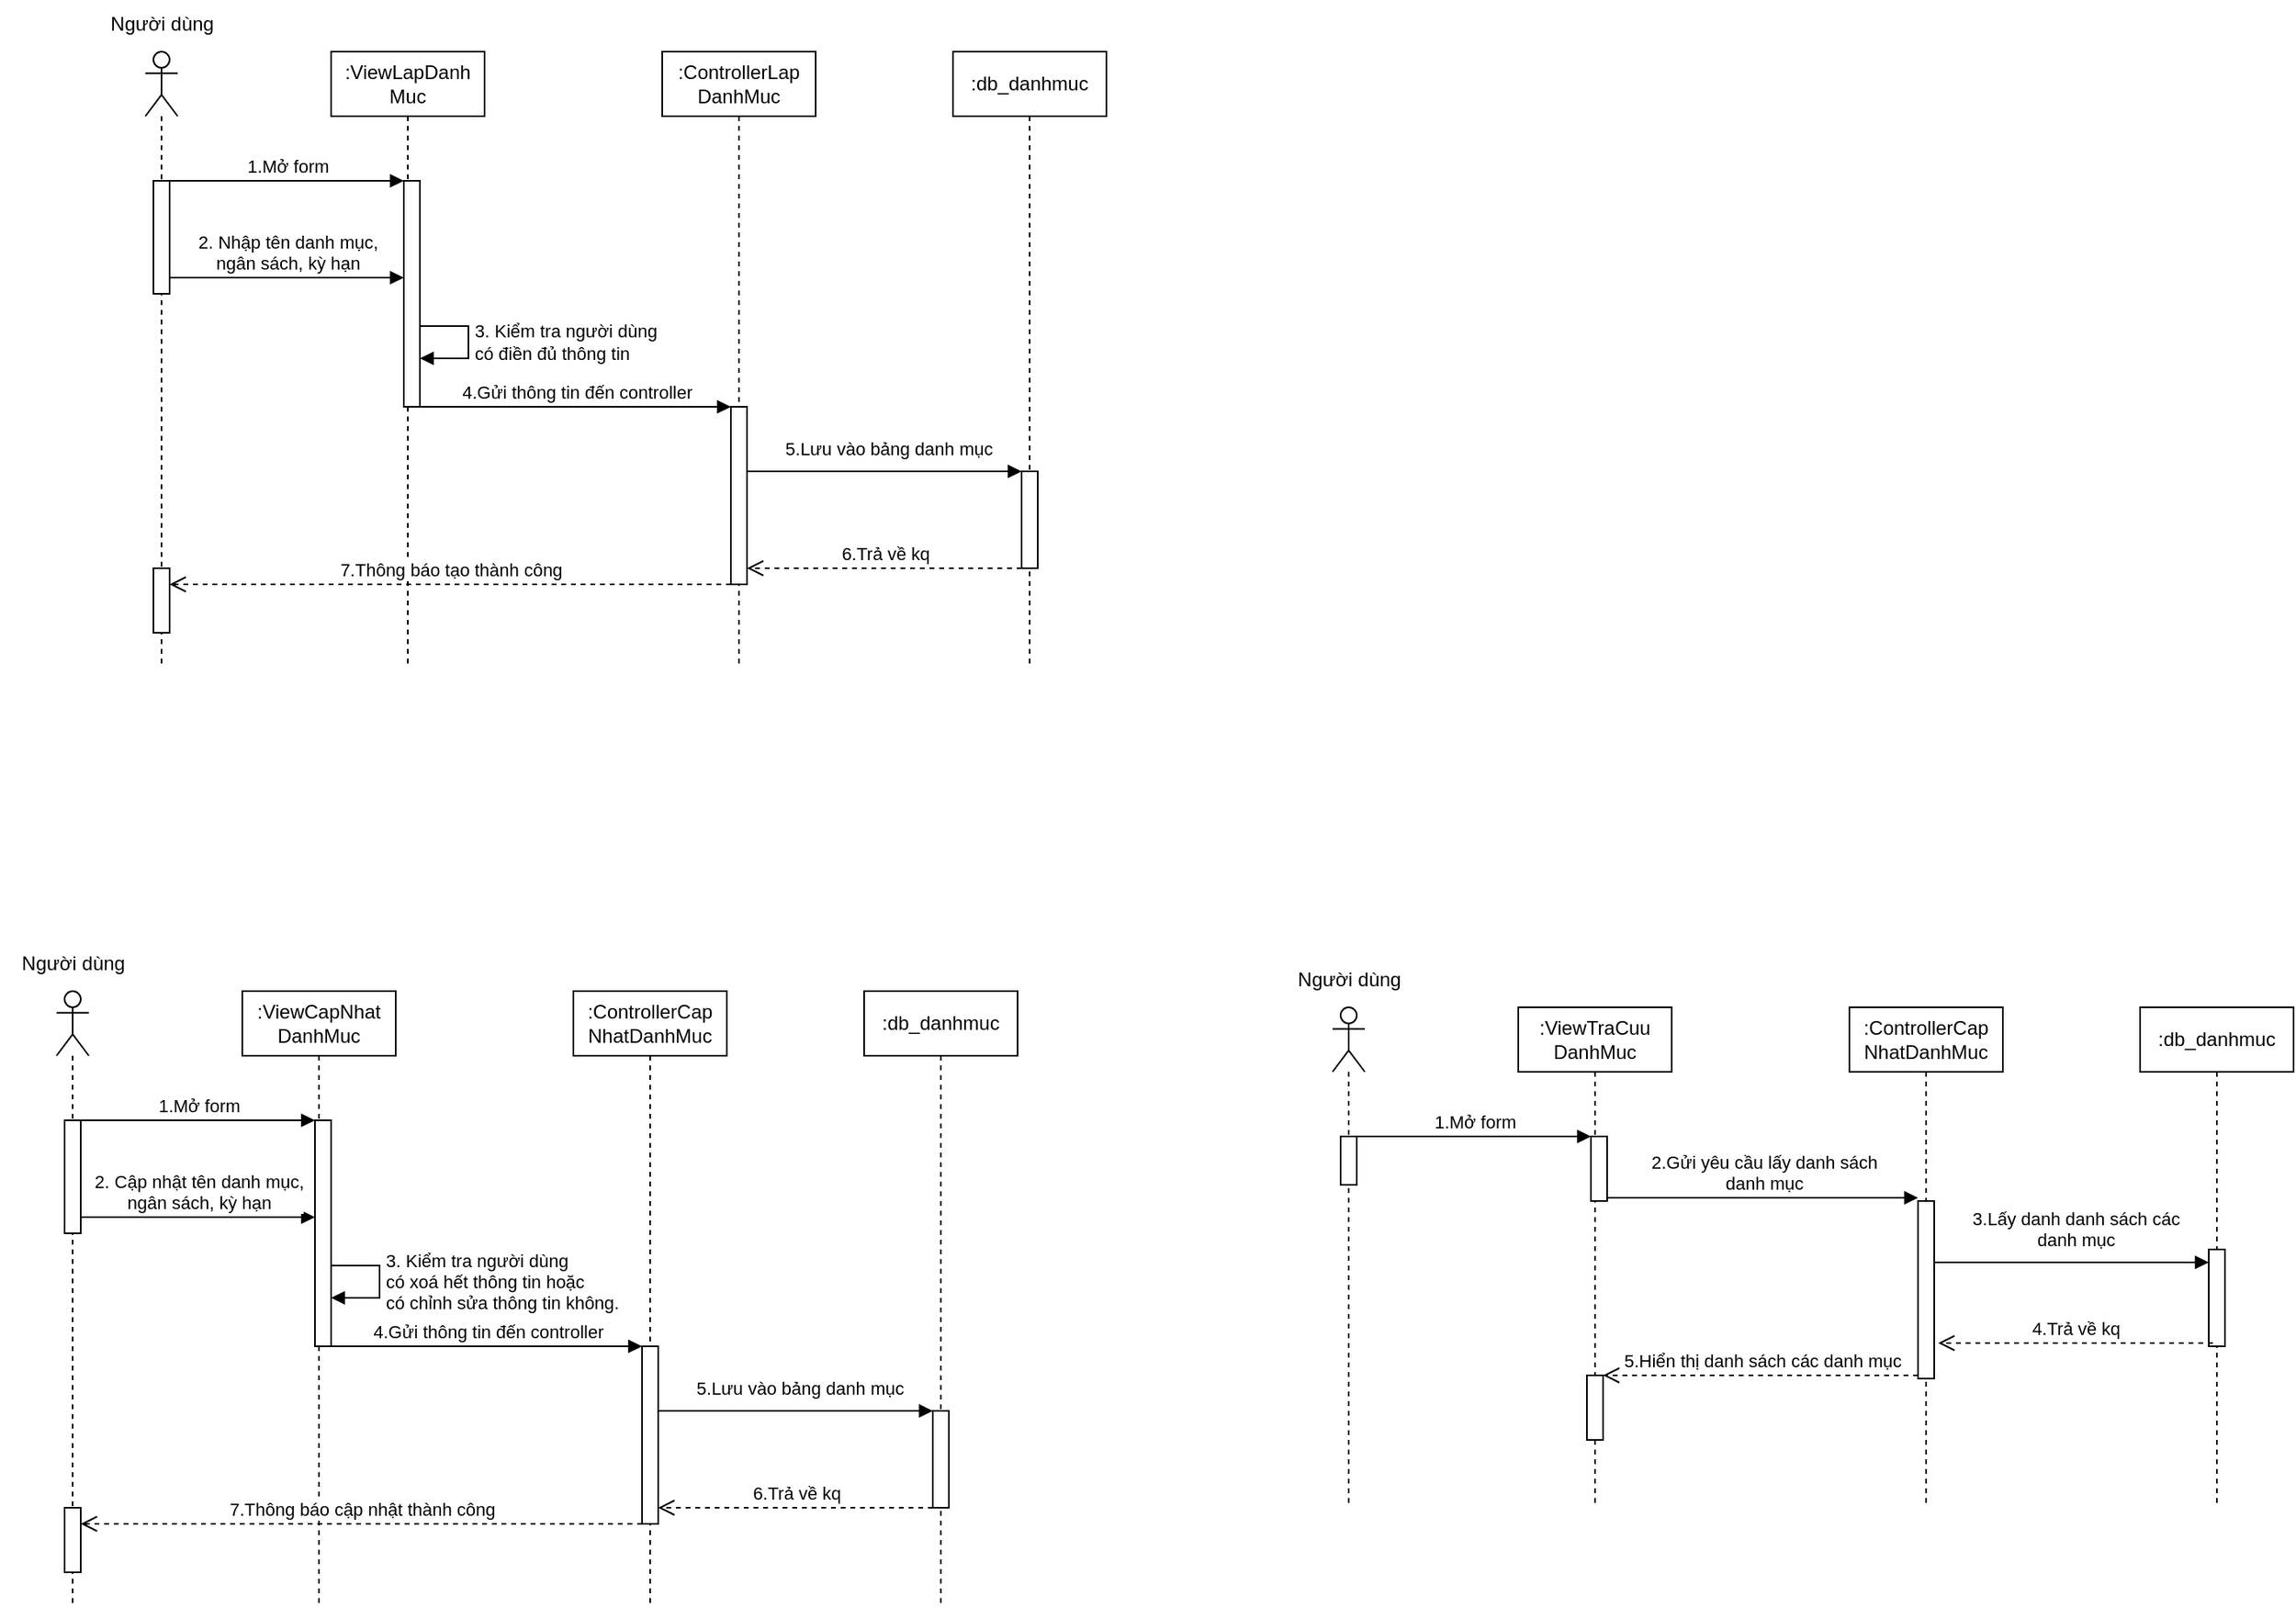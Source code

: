 <mxfile version="26.0.16">
  <diagram name="Page-1" id="Nqb4-_hJpwS22VLIAk9H">
    <mxGraphModel dx="2154" dy="1008" grid="1" gridSize="10" guides="1" tooltips="1" connect="1" arrows="1" fold="1" page="1" pageScale="1" pageWidth="850" pageHeight="1100" math="0" shadow="0">
      <root>
        <mxCell id="0" />
        <mxCell id="1" parent="0" />
        <mxCell id="1UYPP20aJdMT9HMQDUuw-1" value="" style="shape=umlLifeline;perimeter=lifelinePerimeter;whiteSpace=wrap;html=1;container=1;dropTarget=0;collapsible=0;recursiveResize=0;outlineConnect=0;portConstraint=eastwest;newEdgeStyle={&quot;curved&quot;:0,&quot;rounded&quot;:0};participant=umlActor;" parent="1" vertex="1">
          <mxGeometry x="210" y="100" width="20" height="380" as="geometry" />
        </mxCell>
        <mxCell id="1UYPP20aJdMT9HMQDUuw-8" value="" style="html=1;points=[[0,0,0,0,5],[0,1,0,0,-5],[1,0,0,0,5],[1,1,0,0,-5]];perimeter=orthogonalPerimeter;outlineConnect=0;targetShapes=umlLifeline;portConstraint=eastwest;newEdgeStyle={&quot;curved&quot;:0,&quot;rounded&quot;:0};" parent="1UYPP20aJdMT9HMQDUuw-1" vertex="1">
          <mxGeometry x="5" y="80" width="10" height="70" as="geometry" />
        </mxCell>
        <mxCell id="1UYPP20aJdMT9HMQDUuw-19" value="" style="html=1;points=[[0,0,0,0,5],[0,1,0,0,-5],[1,0,0,0,5],[1,1,0,0,-5]];perimeter=orthogonalPerimeter;outlineConnect=0;targetShapes=umlLifeline;portConstraint=eastwest;newEdgeStyle={&quot;curved&quot;:0,&quot;rounded&quot;:0};" parent="1UYPP20aJdMT9HMQDUuw-1" vertex="1">
          <mxGeometry x="5" y="320" width="10" height="40" as="geometry" />
        </mxCell>
        <mxCell id="1UYPP20aJdMT9HMQDUuw-2" value=":ViewLapDanh&lt;br&gt;Muc" style="shape=umlLifeline;perimeter=lifelinePerimeter;whiteSpace=wrap;html=1;container=1;dropTarget=0;collapsible=0;recursiveResize=0;outlineConnect=0;portConstraint=eastwest;newEdgeStyle={&quot;curved&quot;:0,&quot;rounded&quot;:0};" parent="1" vertex="1">
          <mxGeometry x="325" y="100" width="95" height="380" as="geometry" />
        </mxCell>
        <mxCell id="1UYPP20aJdMT9HMQDUuw-5" value="" style="html=1;points=[[0,0,0,0,5],[0,1,0,0,-5],[1,0,0,0,5],[1,1,0,0,-5]];perimeter=orthogonalPerimeter;outlineConnect=0;targetShapes=umlLifeline;portConstraint=eastwest;newEdgeStyle={&quot;curved&quot;:0,&quot;rounded&quot;:0};" parent="1UYPP20aJdMT9HMQDUuw-2" vertex="1">
          <mxGeometry x="45" y="80" width="10" height="140" as="geometry" />
        </mxCell>
        <mxCell id="1UYPP20aJdMT9HMQDUuw-3" value=":ControllerLap&lt;br&gt;DanhMuc" style="shape=umlLifeline;perimeter=lifelinePerimeter;whiteSpace=wrap;html=1;container=1;dropTarget=0;collapsible=0;recursiveResize=0;outlineConnect=0;portConstraint=eastwest;newEdgeStyle={&quot;curved&quot;:0,&quot;rounded&quot;:0};" parent="1" vertex="1">
          <mxGeometry x="530" y="100" width="95" height="380" as="geometry" />
        </mxCell>
        <mxCell id="1UYPP20aJdMT9HMQDUuw-15" value="" style="html=1;points=[[0,0,0,0,5],[0,1,0,0,-5],[1,0,0,0,5],[1,1,0,0,-5]];perimeter=orthogonalPerimeter;outlineConnect=0;targetShapes=umlLifeline;portConstraint=eastwest;newEdgeStyle={&quot;curved&quot;:0,&quot;rounded&quot;:0};" parent="1UYPP20aJdMT9HMQDUuw-3" vertex="1">
          <mxGeometry x="42.5" y="220" width="10" height="110" as="geometry" />
        </mxCell>
        <mxCell id="1UYPP20aJdMT9HMQDUuw-4" value=":db_danhmuc" style="shape=umlLifeline;perimeter=lifelinePerimeter;whiteSpace=wrap;html=1;container=1;dropTarget=0;collapsible=0;recursiveResize=0;outlineConnect=0;portConstraint=eastwest;newEdgeStyle={&quot;curved&quot;:0,&quot;rounded&quot;:0};" parent="1" vertex="1">
          <mxGeometry x="710" y="100" width="95" height="380" as="geometry" />
        </mxCell>
        <mxCell id="1UYPP20aJdMT9HMQDUuw-12" value="" style="html=1;points=[[0,0,0,0,5],[0,1,0,0,-5],[1,0,0,0,5],[1,1,0,0,-5]];perimeter=orthogonalPerimeter;outlineConnect=0;targetShapes=umlLifeline;portConstraint=eastwest;newEdgeStyle={&quot;curved&quot;:0,&quot;rounded&quot;:0};" parent="1UYPP20aJdMT9HMQDUuw-4" vertex="1">
          <mxGeometry x="42.5" y="260" width="10" height="60" as="geometry" />
        </mxCell>
        <mxCell id="1UYPP20aJdMT9HMQDUuw-9" value="1.Mở form" style="html=1;verticalAlign=bottom;endArrow=block;curved=0;rounded=0;" parent="1" edge="1">
          <mxGeometry relative="1" as="geometry">
            <mxPoint x="225" y="180" as="sourcePoint" />
            <mxPoint x="370" y="180" as="targetPoint" />
          </mxGeometry>
        </mxCell>
        <mxCell id="1UYPP20aJdMT9HMQDUuw-10" value="2. Nhập tên danh mục,&lt;div&gt;ngân sách, kỳ hạn&lt;/div&gt;" style="html=1;verticalAlign=bottom;endArrow=block;curved=0;rounded=0;" parent="1" edge="1">
          <mxGeometry relative="1" as="geometry">
            <mxPoint x="225" y="240" as="sourcePoint" />
            <mxPoint x="370" y="240" as="targetPoint" />
          </mxGeometry>
        </mxCell>
        <mxCell id="1UYPP20aJdMT9HMQDUuw-16" value="4.Gửi thông tin đến controller" style="html=1;verticalAlign=bottom;endArrow=block;curved=0;rounded=0;entryX=0;entryY=0;entryDx=0;entryDy=5;" parent="1" edge="1">
          <mxGeometry relative="1" as="geometry">
            <mxPoint x="380" y="320.0" as="sourcePoint" />
            <mxPoint x="572.5" y="320.0" as="targetPoint" />
          </mxGeometry>
        </mxCell>
        <mxCell id="1UYPP20aJdMT9HMQDUuw-13" value="5.Lưu vào bảng danh mục" style="html=1;verticalAlign=bottom;endArrow=block;curved=0;rounded=0;entryX=0;entryY=0;entryDx=0;entryDy=5;" parent="1" edge="1">
          <mxGeometry x="0.029" y="5" relative="1" as="geometry">
            <mxPoint x="582.5" y="360" as="sourcePoint" />
            <mxPoint x="752.5" y="360" as="targetPoint" />
            <mxPoint as="offset" />
          </mxGeometry>
        </mxCell>
        <mxCell id="1UYPP20aJdMT9HMQDUuw-14" value="6.Trả về kq" style="html=1;verticalAlign=bottom;endArrow=open;dashed=1;endSize=8;curved=0;rounded=0;exitX=0;exitY=1;exitDx=0;exitDy=-5;" parent="1" edge="1">
          <mxGeometry x="0.002" relative="1" as="geometry">
            <mxPoint x="582.5" y="420" as="targetPoint" />
            <mxPoint x="752.5" y="420" as="sourcePoint" />
            <mxPoint as="offset" />
          </mxGeometry>
        </mxCell>
        <mxCell id="1UYPP20aJdMT9HMQDUuw-17" value="7.Thông báo tạo thành công" style="html=1;verticalAlign=bottom;endArrow=open;dashed=1;endSize=8;curved=0;rounded=0;exitX=0;exitY=1;exitDx=0;exitDy=-5;" parent="1" edge="1">
          <mxGeometry relative="1" as="geometry">
            <mxPoint x="225" y="430.0" as="targetPoint" />
            <mxPoint x="572.5" y="430.0" as="sourcePoint" />
          </mxGeometry>
        </mxCell>
        <mxCell id="1UYPP20aJdMT9HMQDUuw-20" value="Người dùng" style="text;html=1;align=center;verticalAlign=middle;resizable=0;points=[];autosize=1;strokeColor=none;fillColor=none;" parent="1" vertex="1">
          <mxGeometry x="175" y="68" width="90" height="30" as="geometry" />
        </mxCell>
        <mxCell id="yItDYF09Xic0s_mpBKQD-3" value="3. Kiểm tra người dùng&lt;br&gt;có điền đủ thông tin" style="html=1;align=left;spacingLeft=2;endArrow=block;rounded=0;edgeStyle=orthogonalEdgeStyle;curved=0;rounded=0;" edge="1" parent="1">
          <mxGeometry relative="1" as="geometry">
            <mxPoint x="380" y="270" as="sourcePoint" />
            <Array as="points">
              <mxPoint x="410" y="270" />
              <mxPoint x="410" y="290" />
            </Array>
            <mxPoint x="380" y="290" as="targetPoint" />
            <mxPoint as="offset" />
          </mxGeometry>
        </mxCell>
        <mxCell id="yItDYF09Xic0s_mpBKQD-5" value="" style="shape=umlLifeline;perimeter=lifelinePerimeter;whiteSpace=wrap;html=1;container=1;dropTarget=0;collapsible=0;recursiveResize=0;outlineConnect=0;portConstraint=eastwest;newEdgeStyle={&quot;curved&quot;:0,&quot;rounded&quot;:0};participant=umlActor;" vertex="1" parent="1">
          <mxGeometry x="155" y="682" width="20" height="380" as="geometry" />
        </mxCell>
        <mxCell id="yItDYF09Xic0s_mpBKQD-6" value="" style="html=1;points=[[0,0,0,0,5],[0,1,0,0,-5],[1,0,0,0,5],[1,1,0,0,-5]];perimeter=orthogonalPerimeter;outlineConnect=0;targetShapes=umlLifeline;portConstraint=eastwest;newEdgeStyle={&quot;curved&quot;:0,&quot;rounded&quot;:0};" vertex="1" parent="yItDYF09Xic0s_mpBKQD-5">
          <mxGeometry x="5" y="80" width="10" height="70" as="geometry" />
        </mxCell>
        <mxCell id="yItDYF09Xic0s_mpBKQD-7" value="" style="html=1;points=[[0,0,0,0,5],[0,1,0,0,-5],[1,0,0,0,5],[1,1,0,0,-5]];perimeter=orthogonalPerimeter;outlineConnect=0;targetShapes=umlLifeline;portConstraint=eastwest;newEdgeStyle={&quot;curved&quot;:0,&quot;rounded&quot;:0};" vertex="1" parent="yItDYF09Xic0s_mpBKQD-5">
          <mxGeometry x="5" y="320" width="10" height="40" as="geometry" />
        </mxCell>
        <mxCell id="yItDYF09Xic0s_mpBKQD-8" value=":ViewCapNhat&lt;br&gt;DanhMuc" style="shape=umlLifeline;perimeter=lifelinePerimeter;whiteSpace=wrap;html=1;container=1;dropTarget=0;collapsible=0;recursiveResize=0;outlineConnect=0;portConstraint=eastwest;newEdgeStyle={&quot;curved&quot;:0,&quot;rounded&quot;:0};" vertex="1" parent="1">
          <mxGeometry x="270" y="682" width="95" height="380" as="geometry" />
        </mxCell>
        <mxCell id="yItDYF09Xic0s_mpBKQD-9" value="" style="html=1;points=[[0,0,0,0,5],[0,1,0,0,-5],[1,0,0,0,5],[1,1,0,0,-5]];perimeter=orthogonalPerimeter;outlineConnect=0;targetShapes=umlLifeline;portConstraint=eastwest;newEdgeStyle={&quot;curved&quot;:0,&quot;rounded&quot;:0};" vertex="1" parent="yItDYF09Xic0s_mpBKQD-8">
          <mxGeometry x="45" y="80" width="10" height="140" as="geometry" />
        </mxCell>
        <mxCell id="yItDYF09Xic0s_mpBKQD-10" value=":ControllerCap&lt;br&gt;NhatDanhMuc" style="shape=umlLifeline;perimeter=lifelinePerimeter;whiteSpace=wrap;html=1;container=1;dropTarget=0;collapsible=0;recursiveResize=0;outlineConnect=0;portConstraint=eastwest;newEdgeStyle={&quot;curved&quot;:0,&quot;rounded&quot;:0};" vertex="1" parent="1">
          <mxGeometry x="475" y="682" width="95" height="380" as="geometry" />
        </mxCell>
        <mxCell id="yItDYF09Xic0s_mpBKQD-11" value="" style="html=1;points=[[0,0,0,0,5],[0,1,0,0,-5],[1,0,0,0,5],[1,1,0,0,-5]];perimeter=orthogonalPerimeter;outlineConnect=0;targetShapes=umlLifeline;portConstraint=eastwest;newEdgeStyle={&quot;curved&quot;:0,&quot;rounded&quot;:0};" vertex="1" parent="yItDYF09Xic0s_mpBKQD-10">
          <mxGeometry x="42.5" y="220" width="10" height="110" as="geometry" />
        </mxCell>
        <mxCell id="yItDYF09Xic0s_mpBKQD-12" value=":db_danhmuc" style="shape=umlLifeline;perimeter=lifelinePerimeter;whiteSpace=wrap;html=1;container=1;dropTarget=0;collapsible=0;recursiveResize=0;outlineConnect=0;portConstraint=eastwest;newEdgeStyle={&quot;curved&quot;:0,&quot;rounded&quot;:0};" vertex="1" parent="1">
          <mxGeometry x="655" y="682" width="95" height="380" as="geometry" />
        </mxCell>
        <mxCell id="yItDYF09Xic0s_mpBKQD-13" value="" style="html=1;points=[[0,0,0,0,5],[0,1,0,0,-5],[1,0,0,0,5],[1,1,0,0,-5]];perimeter=orthogonalPerimeter;outlineConnect=0;targetShapes=umlLifeline;portConstraint=eastwest;newEdgeStyle={&quot;curved&quot;:0,&quot;rounded&quot;:0};" vertex="1" parent="yItDYF09Xic0s_mpBKQD-12">
          <mxGeometry x="42.5" y="260" width="10" height="60" as="geometry" />
        </mxCell>
        <mxCell id="yItDYF09Xic0s_mpBKQD-14" value="1.Mở form" style="html=1;verticalAlign=bottom;endArrow=block;curved=0;rounded=0;" edge="1" parent="1">
          <mxGeometry relative="1" as="geometry">
            <mxPoint x="170" y="762" as="sourcePoint" />
            <mxPoint x="315" y="762" as="targetPoint" />
          </mxGeometry>
        </mxCell>
        <mxCell id="yItDYF09Xic0s_mpBKQD-15" value="2. Cập nhật tên danh mục,&lt;div&gt;ngân sách, kỳ hạn&lt;/div&gt;" style="html=1;verticalAlign=bottom;endArrow=block;curved=0;rounded=0;" edge="1" parent="1">
          <mxGeometry relative="1" as="geometry">
            <mxPoint x="170" y="822" as="sourcePoint" />
            <mxPoint x="315" y="822" as="targetPoint" />
          </mxGeometry>
        </mxCell>
        <mxCell id="yItDYF09Xic0s_mpBKQD-16" value="4.Gửi thông tin đến controller" style="html=1;verticalAlign=bottom;endArrow=block;curved=0;rounded=0;entryX=0;entryY=0;entryDx=0;entryDy=5;" edge="1" parent="1">
          <mxGeometry relative="1" as="geometry">
            <mxPoint x="325" y="902.0" as="sourcePoint" />
            <mxPoint x="517.5" y="902.0" as="targetPoint" />
          </mxGeometry>
        </mxCell>
        <mxCell id="yItDYF09Xic0s_mpBKQD-17" value="5.Lưu vào bảng danh mục" style="html=1;verticalAlign=bottom;endArrow=block;curved=0;rounded=0;entryX=0;entryY=0;entryDx=0;entryDy=5;" edge="1" parent="1">
          <mxGeometry x="0.029" y="5" relative="1" as="geometry">
            <mxPoint x="527.5" y="942" as="sourcePoint" />
            <mxPoint x="697.5" y="942" as="targetPoint" />
            <mxPoint as="offset" />
          </mxGeometry>
        </mxCell>
        <mxCell id="yItDYF09Xic0s_mpBKQD-18" value="6.Trả về kq" style="html=1;verticalAlign=bottom;endArrow=open;dashed=1;endSize=8;curved=0;rounded=0;exitX=0;exitY=1;exitDx=0;exitDy=-5;" edge="1" parent="1">
          <mxGeometry x="0.002" relative="1" as="geometry">
            <mxPoint x="527.5" y="1002" as="targetPoint" />
            <mxPoint x="697.5" y="1002" as="sourcePoint" />
            <mxPoint as="offset" />
          </mxGeometry>
        </mxCell>
        <mxCell id="yItDYF09Xic0s_mpBKQD-19" value="7.Thông báo cập nhật thành công" style="html=1;verticalAlign=bottom;endArrow=open;dashed=1;endSize=8;curved=0;rounded=0;exitX=0;exitY=1;exitDx=0;exitDy=-5;" edge="1" parent="1">
          <mxGeometry relative="1" as="geometry">
            <mxPoint x="170" y="1012.0" as="targetPoint" />
            <mxPoint x="517.5" y="1012.0" as="sourcePoint" />
          </mxGeometry>
        </mxCell>
        <mxCell id="yItDYF09Xic0s_mpBKQD-20" value="Người dùng" style="text;html=1;align=center;verticalAlign=middle;resizable=0;points=[];autosize=1;strokeColor=none;fillColor=none;" vertex="1" parent="1">
          <mxGeometry x="120" y="650" width="90" height="30" as="geometry" />
        </mxCell>
        <mxCell id="yItDYF09Xic0s_mpBKQD-21" value="3. Kiểm tra người dùng&lt;br&gt;có xoá hết thông tin hoặc&lt;br&gt;có chỉnh sửa thông tin không." style="html=1;align=left;spacingLeft=2;endArrow=block;rounded=0;edgeStyle=orthogonalEdgeStyle;curved=0;rounded=0;" edge="1" parent="1">
          <mxGeometry relative="1" as="geometry">
            <mxPoint x="325" y="852" as="sourcePoint" />
            <Array as="points">
              <mxPoint x="355" y="852" />
              <mxPoint x="355" y="872" />
            </Array>
            <mxPoint x="325" y="872" as="targetPoint" />
            <mxPoint as="offset" />
          </mxGeometry>
        </mxCell>
        <mxCell id="yItDYF09Xic0s_mpBKQD-22" value="" style="shape=umlLifeline;perimeter=lifelinePerimeter;whiteSpace=wrap;html=1;container=1;dropTarget=0;collapsible=0;recursiveResize=0;outlineConnect=0;portConstraint=eastwest;newEdgeStyle={&quot;curved&quot;:0,&quot;rounded&quot;:0};participant=umlActor;" vertex="1" parent="1">
          <mxGeometry x="945" y="692" width="20" height="308" as="geometry" />
        </mxCell>
        <mxCell id="yItDYF09Xic0s_mpBKQD-23" value="" style="html=1;points=[[0,0,0,0,5],[0,1,0,0,-5],[1,0,0,0,5],[1,1,0,0,-5]];perimeter=orthogonalPerimeter;outlineConnect=0;targetShapes=umlLifeline;portConstraint=eastwest;newEdgeStyle={&quot;curved&quot;:0,&quot;rounded&quot;:0};" vertex="1" parent="yItDYF09Xic0s_mpBKQD-22">
          <mxGeometry x="5" y="80" width="10" height="30" as="geometry" />
        </mxCell>
        <mxCell id="yItDYF09Xic0s_mpBKQD-25" value=":ViewTraCuu&lt;br&gt;DanhMuc" style="shape=umlLifeline;perimeter=lifelinePerimeter;whiteSpace=wrap;html=1;container=1;dropTarget=0;collapsible=0;recursiveResize=0;outlineConnect=0;portConstraint=eastwest;newEdgeStyle={&quot;curved&quot;:0,&quot;rounded&quot;:0};" vertex="1" parent="1">
          <mxGeometry x="1060" y="692" width="95" height="308" as="geometry" />
        </mxCell>
        <mxCell id="yItDYF09Xic0s_mpBKQD-26" value="" style="html=1;points=[[0,0,0,0,5],[0,1,0,0,-5],[1,0,0,0,5],[1,1,0,0,-5]];perimeter=orthogonalPerimeter;outlineConnect=0;targetShapes=umlLifeline;portConstraint=eastwest;newEdgeStyle={&quot;curved&quot;:0,&quot;rounded&quot;:0};" vertex="1" parent="yItDYF09Xic0s_mpBKQD-25">
          <mxGeometry x="45" y="80" width="10" height="40" as="geometry" />
        </mxCell>
        <mxCell id="yItDYF09Xic0s_mpBKQD-24" value="" style="html=1;points=[[0,0,0,0,5],[0,1,0,0,-5],[1,0,0,0,5],[1,1,0,0,-5]];perimeter=orthogonalPerimeter;outlineConnect=0;targetShapes=umlLifeline;portConstraint=eastwest;newEdgeStyle={&quot;curved&quot;:0,&quot;rounded&quot;:0};" vertex="1" parent="yItDYF09Xic0s_mpBKQD-25">
          <mxGeometry x="42.5" y="228" width="10" height="40" as="geometry" />
        </mxCell>
        <mxCell id="yItDYF09Xic0s_mpBKQD-27" value=":ControllerCap&lt;br&gt;NhatDanhMuc" style="shape=umlLifeline;perimeter=lifelinePerimeter;whiteSpace=wrap;html=1;container=1;dropTarget=0;collapsible=0;recursiveResize=0;outlineConnect=0;portConstraint=eastwest;newEdgeStyle={&quot;curved&quot;:0,&quot;rounded&quot;:0};" vertex="1" parent="1">
          <mxGeometry x="1265" y="692" width="95" height="308" as="geometry" />
        </mxCell>
        <mxCell id="yItDYF09Xic0s_mpBKQD-28" value="" style="html=1;points=[[0,0,0,0,5],[0,1,0,0,-5],[1,0,0,0,5],[1,1,0,0,-5]];perimeter=orthogonalPerimeter;outlineConnect=0;targetShapes=umlLifeline;portConstraint=eastwest;newEdgeStyle={&quot;curved&quot;:0,&quot;rounded&quot;:0};" vertex="1" parent="yItDYF09Xic0s_mpBKQD-27">
          <mxGeometry x="42.5" y="120" width="10" height="110" as="geometry" />
        </mxCell>
        <mxCell id="yItDYF09Xic0s_mpBKQD-29" value=":db_danhmuc" style="shape=umlLifeline;perimeter=lifelinePerimeter;whiteSpace=wrap;html=1;container=1;dropTarget=0;collapsible=0;recursiveResize=0;outlineConnect=0;portConstraint=eastwest;newEdgeStyle={&quot;curved&quot;:0,&quot;rounded&quot;:0};" vertex="1" parent="1">
          <mxGeometry x="1445" y="692" width="95" height="308" as="geometry" />
        </mxCell>
        <mxCell id="yItDYF09Xic0s_mpBKQD-30" value="" style="html=1;points=[[0,0,0,0,5],[0,1,0,0,-5],[1,0,0,0,5],[1,1,0,0,-5]];perimeter=orthogonalPerimeter;outlineConnect=0;targetShapes=umlLifeline;portConstraint=eastwest;newEdgeStyle={&quot;curved&quot;:0,&quot;rounded&quot;:0};" vertex="1" parent="yItDYF09Xic0s_mpBKQD-29">
          <mxGeometry x="42.5" y="150" width="10" height="60" as="geometry" />
        </mxCell>
        <mxCell id="yItDYF09Xic0s_mpBKQD-31" value="1.Mở form" style="html=1;verticalAlign=bottom;endArrow=block;curved=0;rounded=0;" edge="1" parent="1">
          <mxGeometry relative="1" as="geometry">
            <mxPoint x="960" y="772" as="sourcePoint" />
            <mxPoint x="1105" y="772" as="targetPoint" />
          </mxGeometry>
        </mxCell>
        <mxCell id="yItDYF09Xic0s_mpBKQD-33" value="2.Gửi yêu cầu lấy danh sách&lt;br&gt;danh mục" style="html=1;verticalAlign=bottom;endArrow=block;curved=0;rounded=0;entryX=0;entryY=0;entryDx=0;entryDy=5;" edge="1" parent="1">
          <mxGeometry relative="1" as="geometry">
            <mxPoint x="1115" y="810.0" as="sourcePoint" />
            <mxPoint x="1307.5" y="810.0" as="targetPoint" />
          </mxGeometry>
        </mxCell>
        <mxCell id="yItDYF09Xic0s_mpBKQD-34" value="3.Lấy danh danh sách các&lt;br&gt;danh mục" style="html=1;verticalAlign=bottom;endArrow=block;curved=0;rounded=0;entryX=0;entryY=0;entryDx=0;entryDy=5;" edge="1" parent="1">
          <mxGeometry x="0.029" y="5" relative="1" as="geometry">
            <mxPoint x="1317.5" y="850" as="sourcePoint" />
            <mxPoint x="1487.5" y="850" as="targetPoint" />
            <mxPoint as="offset" />
          </mxGeometry>
        </mxCell>
        <mxCell id="yItDYF09Xic0s_mpBKQD-35" value="4.Trả về kq" style="html=1;verticalAlign=bottom;endArrow=open;dashed=1;endSize=8;curved=0;rounded=0;exitX=0;exitY=1;exitDx=0;exitDy=-5;" edge="1" parent="1">
          <mxGeometry x="0.002" relative="1" as="geometry">
            <mxPoint x="1320" y="900" as="targetPoint" />
            <mxPoint x="1490" y="900" as="sourcePoint" />
            <mxPoint as="offset" />
          </mxGeometry>
        </mxCell>
        <mxCell id="yItDYF09Xic0s_mpBKQD-36" value="5.Hiển thị danh sách các danh mục" style="html=1;verticalAlign=bottom;endArrow=open;dashed=1;endSize=8;curved=0;rounded=0;exitX=0;exitY=1;exitDx=0;exitDy=-5;" edge="1" parent="1" target="yItDYF09Xic0s_mpBKQD-24">
          <mxGeometry x="-0.003" relative="1" as="geometry">
            <mxPoint x="960" y="920.0" as="targetPoint" />
            <mxPoint x="1307.5" y="920.0" as="sourcePoint" />
            <mxPoint as="offset" />
          </mxGeometry>
        </mxCell>
        <mxCell id="yItDYF09Xic0s_mpBKQD-37" value="Người dùng" style="text;html=1;align=center;verticalAlign=middle;resizable=0;points=[];autosize=1;strokeColor=none;fillColor=none;" vertex="1" parent="1">
          <mxGeometry x="910" y="660" width="90" height="30" as="geometry" />
        </mxCell>
      </root>
    </mxGraphModel>
  </diagram>
</mxfile>
